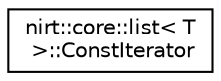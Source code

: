 digraph "Graphical Class Hierarchy"
{
 // LATEX_PDF_SIZE
  edge [fontname="Helvetica",fontsize="10",labelfontname="Helvetica",labelfontsize="10"];
  node [fontname="Helvetica",fontsize="10",shape=record];
  rankdir="LR";
  Node0 [label="nirt::core::list\< T\l \>::ConstIterator",height=0.2,width=0.4,color="black", fillcolor="white", style="filled",URL="$classnirt_1_1core_1_1list_1_1ConstIterator.html",tooltip="List iterator for const access."];
}
